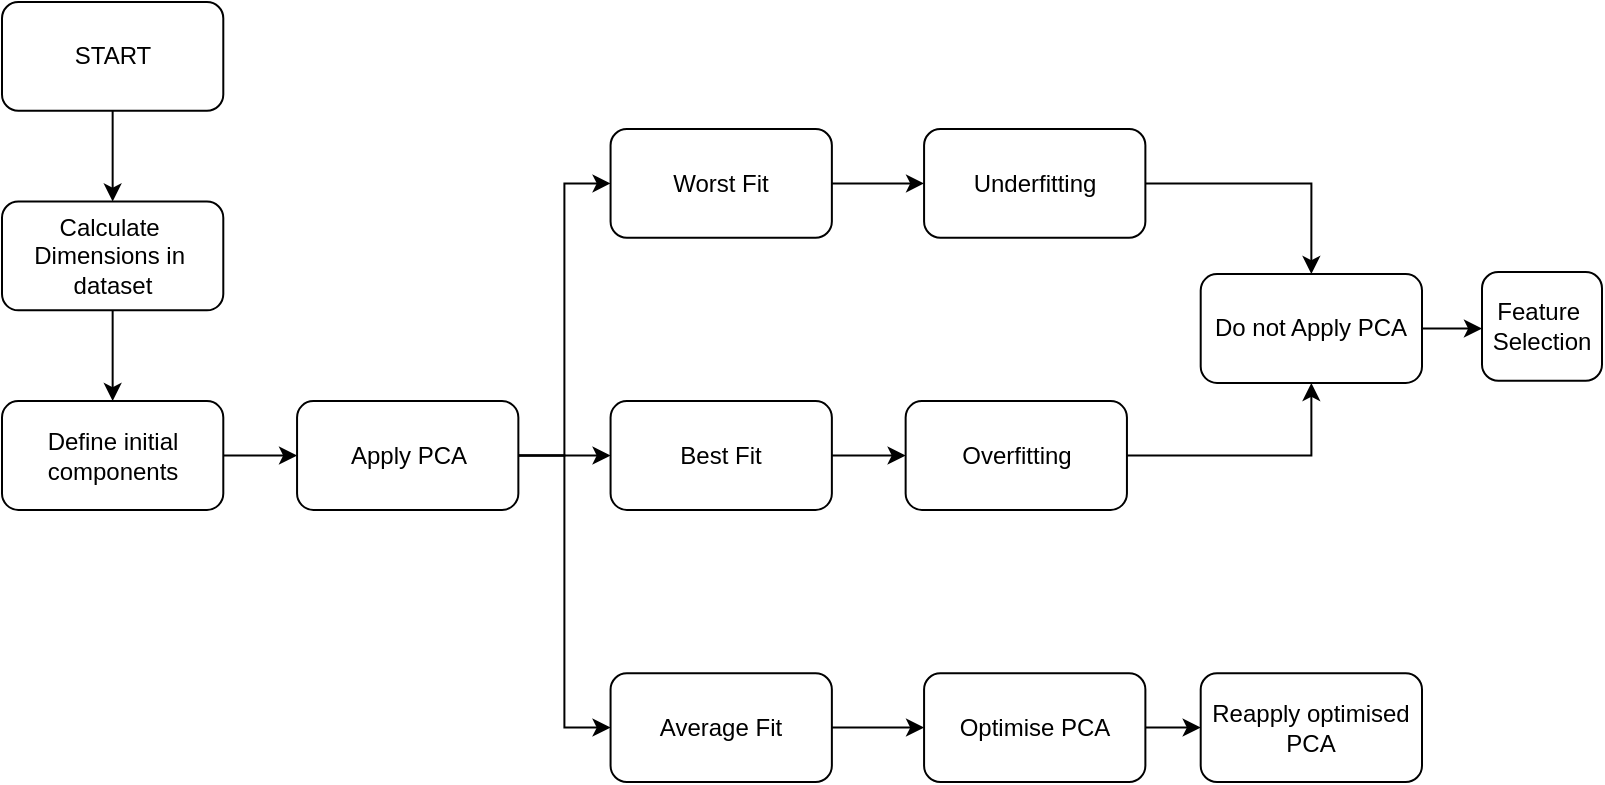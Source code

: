 <mxfile version="24.2.1" type="device">
  <diagram name="Page-1" id="9-flf1P3CdoPt5GZtcp6">
    <mxGraphModel dx="1050" dy="557" grid="1" gridSize="10" guides="1" tooltips="1" connect="1" arrows="1" fold="1" page="1" pageScale="1" pageWidth="850" pageHeight="1100" math="0" shadow="0">
      <root>
        <mxCell id="0" />
        <mxCell id="1" parent="0" />
        <mxCell id="IoyooGzturTLaA3mMxOU-25" value="" style="group" vertex="1" connectable="0" parent="1">
          <mxGeometry x="20" y="65" width="710" height="390" as="geometry" />
        </mxCell>
        <mxCell id="IoyooGzturTLaA3mMxOU-13" style="edgeStyle=orthogonalEdgeStyle;rounded=0;orthogonalLoop=1;jettySize=auto;html=1;exitX=0.5;exitY=1;exitDx=0;exitDy=0;entryX=0.5;entryY=0;entryDx=0;entryDy=0;" edge="1" parent="IoyooGzturTLaA3mMxOU-25" source="IoyooGzturTLaA3mMxOU-1" target="IoyooGzturTLaA3mMxOU-2">
          <mxGeometry relative="1" as="geometry" />
        </mxCell>
        <mxCell id="IoyooGzturTLaA3mMxOU-1" value="START" style="rounded=1;whiteSpace=wrap;html=1;" vertex="1" parent="IoyooGzturTLaA3mMxOU-25">
          <mxGeometry width="110.649" height="54.419" as="geometry" />
        </mxCell>
        <mxCell id="IoyooGzturTLaA3mMxOU-14" style="edgeStyle=orthogonalEdgeStyle;rounded=0;orthogonalLoop=1;jettySize=auto;html=1;exitX=0.5;exitY=1;exitDx=0;exitDy=0;entryX=0.5;entryY=0;entryDx=0;entryDy=0;" edge="1" parent="IoyooGzturTLaA3mMxOU-25" source="IoyooGzturTLaA3mMxOU-2" target="IoyooGzturTLaA3mMxOU-3">
          <mxGeometry relative="1" as="geometry" />
        </mxCell>
        <mxCell id="IoyooGzturTLaA3mMxOU-2" value="Calculate&amp;nbsp;&lt;div&gt;Dimensions in&amp;nbsp;&lt;div&gt;dataset&lt;/div&gt;&lt;/div&gt;" style="rounded=1;whiteSpace=wrap;html=1;" vertex="1" parent="IoyooGzturTLaA3mMxOU-25">
          <mxGeometry y="99.767" width="110.649" height="54.419" as="geometry" />
        </mxCell>
        <mxCell id="IoyooGzturTLaA3mMxOU-15" style="edgeStyle=orthogonalEdgeStyle;rounded=0;orthogonalLoop=1;jettySize=auto;html=1;exitX=1;exitY=0.5;exitDx=0;exitDy=0;entryX=0;entryY=0.5;entryDx=0;entryDy=0;" edge="1" parent="IoyooGzturTLaA3mMxOU-25" source="IoyooGzturTLaA3mMxOU-3" target="IoyooGzturTLaA3mMxOU-4">
          <mxGeometry relative="1" as="geometry" />
        </mxCell>
        <mxCell id="IoyooGzturTLaA3mMxOU-3" value="Define initial components" style="rounded=1;whiteSpace=wrap;html=1;" vertex="1" parent="IoyooGzturTLaA3mMxOU-25">
          <mxGeometry y="199.535" width="110.649" height="54.419" as="geometry" />
        </mxCell>
        <mxCell id="IoyooGzturTLaA3mMxOU-16" style="edgeStyle=orthogonalEdgeStyle;rounded=0;orthogonalLoop=1;jettySize=auto;html=1;exitX=1;exitY=0.5;exitDx=0;exitDy=0;entryX=0;entryY=0.5;entryDx=0;entryDy=0;" edge="1" parent="IoyooGzturTLaA3mMxOU-25" source="IoyooGzturTLaA3mMxOU-4" target="IoyooGzturTLaA3mMxOU-6">
          <mxGeometry relative="1" as="geometry" />
        </mxCell>
        <mxCell id="IoyooGzturTLaA3mMxOU-17" style="edgeStyle=orthogonalEdgeStyle;rounded=0;orthogonalLoop=1;jettySize=auto;html=1;exitX=1;exitY=0.5;exitDx=0;exitDy=0;entryX=0;entryY=0.5;entryDx=0;entryDy=0;" edge="1" parent="IoyooGzturTLaA3mMxOU-25" source="IoyooGzturTLaA3mMxOU-4" target="IoyooGzturTLaA3mMxOU-5">
          <mxGeometry relative="1" as="geometry" />
        </mxCell>
        <mxCell id="IoyooGzturTLaA3mMxOU-18" style="edgeStyle=orthogonalEdgeStyle;rounded=0;orthogonalLoop=1;jettySize=auto;html=1;exitX=1;exitY=0.5;exitDx=0;exitDy=0;entryX=0;entryY=0.5;entryDx=0;entryDy=0;" edge="1" parent="IoyooGzturTLaA3mMxOU-25" source="IoyooGzturTLaA3mMxOU-4" target="IoyooGzturTLaA3mMxOU-7">
          <mxGeometry relative="1" as="geometry" />
        </mxCell>
        <mxCell id="IoyooGzturTLaA3mMxOU-4" value="Apply PCA" style="rounded=1;whiteSpace=wrap;html=1;" vertex="1" parent="IoyooGzturTLaA3mMxOU-25">
          <mxGeometry x="147.532" y="199.535" width="110.649" height="54.419" as="geometry" />
        </mxCell>
        <mxCell id="IoyooGzturTLaA3mMxOU-19" style="edgeStyle=orthogonalEdgeStyle;rounded=0;orthogonalLoop=1;jettySize=auto;html=1;exitX=1;exitY=0.5;exitDx=0;exitDy=0;entryX=0;entryY=0.5;entryDx=0;entryDy=0;" edge="1" parent="IoyooGzturTLaA3mMxOU-25" source="IoyooGzturTLaA3mMxOU-5" target="IoyooGzturTLaA3mMxOU-8">
          <mxGeometry relative="1" as="geometry" />
        </mxCell>
        <mxCell id="IoyooGzturTLaA3mMxOU-5" value="Worst Fit" style="rounded=1;whiteSpace=wrap;html=1;" vertex="1" parent="IoyooGzturTLaA3mMxOU-25">
          <mxGeometry x="304.286" y="63.488" width="110.649" height="54.419" as="geometry" />
        </mxCell>
        <mxCell id="IoyooGzturTLaA3mMxOU-20" style="edgeStyle=orthogonalEdgeStyle;rounded=0;orthogonalLoop=1;jettySize=auto;html=1;exitX=1;exitY=0.5;exitDx=0;exitDy=0;entryX=0;entryY=0.5;entryDx=0;entryDy=0;" edge="1" parent="IoyooGzturTLaA3mMxOU-25" source="IoyooGzturTLaA3mMxOU-6" target="IoyooGzturTLaA3mMxOU-9">
          <mxGeometry relative="1" as="geometry" />
        </mxCell>
        <mxCell id="IoyooGzturTLaA3mMxOU-6" value="Best Fit" style="rounded=1;whiteSpace=wrap;html=1;" vertex="1" parent="IoyooGzturTLaA3mMxOU-25">
          <mxGeometry x="304.286" y="199.535" width="110.649" height="54.419" as="geometry" />
        </mxCell>
        <mxCell id="IoyooGzturTLaA3mMxOU-21" style="edgeStyle=orthogonalEdgeStyle;rounded=0;orthogonalLoop=1;jettySize=auto;html=1;exitX=1;exitY=0.5;exitDx=0;exitDy=0;entryX=0;entryY=0.5;entryDx=0;entryDy=0;" edge="1" parent="IoyooGzturTLaA3mMxOU-25" source="IoyooGzturTLaA3mMxOU-7" target="IoyooGzturTLaA3mMxOU-10">
          <mxGeometry relative="1" as="geometry" />
        </mxCell>
        <mxCell id="IoyooGzturTLaA3mMxOU-7" value="Average Fit" style="rounded=1;whiteSpace=wrap;html=1;" vertex="1" parent="IoyooGzturTLaA3mMxOU-25">
          <mxGeometry x="304.286" y="335.581" width="110.649" height="54.419" as="geometry" />
        </mxCell>
        <mxCell id="IoyooGzturTLaA3mMxOU-22" style="edgeStyle=orthogonalEdgeStyle;rounded=0;orthogonalLoop=1;jettySize=auto;html=1;exitX=1;exitY=0.5;exitDx=0;exitDy=0;entryX=0.5;entryY=0;entryDx=0;entryDy=0;" edge="1" parent="IoyooGzturTLaA3mMxOU-25" source="IoyooGzturTLaA3mMxOU-8" target="IoyooGzturTLaA3mMxOU-12">
          <mxGeometry relative="1" as="geometry" />
        </mxCell>
        <mxCell id="IoyooGzturTLaA3mMxOU-8" value="Underfitting" style="rounded=1;whiteSpace=wrap;html=1;" vertex="1" parent="IoyooGzturTLaA3mMxOU-25">
          <mxGeometry x="461.039" y="63.488" width="110.649" height="54.419" as="geometry" />
        </mxCell>
        <mxCell id="IoyooGzturTLaA3mMxOU-23" style="edgeStyle=orthogonalEdgeStyle;rounded=0;orthogonalLoop=1;jettySize=auto;html=1;exitX=1;exitY=0.5;exitDx=0;exitDy=0;entryX=0.5;entryY=1;entryDx=0;entryDy=0;" edge="1" parent="IoyooGzturTLaA3mMxOU-25" source="IoyooGzturTLaA3mMxOU-9" target="IoyooGzturTLaA3mMxOU-12">
          <mxGeometry relative="1" as="geometry" />
        </mxCell>
        <mxCell id="IoyooGzturTLaA3mMxOU-9" value="Overfitting" style="rounded=1;whiteSpace=wrap;html=1;" vertex="1" parent="IoyooGzturTLaA3mMxOU-25">
          <mxGeometry x="451.818" y="199.535" width="110.649" height="54.419" as="geometry" />
        </mxCell>
        <mxCell id="IoyooGzturTLaA3mMxOU-24" style="edgeStyle=orthogonalEdgeStyle;rounded=0;orthogonalLoop=1;jettySize=auto;html=1;exitX=1;exitY=0.5;exitDx=0;exitDy=0;entryX=0;entryY=0.5;entryDx=0;entryDy=0;" edge="1" parent="IoyooGzturTLaA3mMxOU-25" source="IoyooGzturTLaA3mMxOU-10" target="IoyooGzturTLaA3mMxOU-11">
          <mxGeometry relative="1" as="geometry" />
        </mxCell>
        <mxCell id="IoyooGzturTLaA3mMxOU-10" value="Optimise PCA" style="rounded=1;whiteSpace=wrap;html=1;" vertex="1" parent="IoyooGzturTLaA3mMxOU-25">
          <mxGeometry x="461.039" y="335.581" width="110.649" height="54.419" as="geometry" />
        </mxCell>
        <mxCell id="IoyooGzturTLaA3mMxOU-11" value="Reapply optimised PCA" style="rounded=1;whiteSpace=wrap;html=1;" vertex="1" parent="IoyooGzturTLaA3mMxOU-25">
          <mxGeometry x="599.351" y="335.581" width="110.649" height="54.419" as="geometry" />
        </mxCell>
        <mxCell id="IoyooGzturTLaA3mMxOU-33" style="edgeStyle=orthogonalEdgeStyle;rounded=0;orthogonalLoop=1;jettySize=auto;html=1;exitX=1;exitY=0.5;exitDx=0;exitDy=0;" edge="1" parent="IoyooGzturTLaA3mMxOU-25" source="IoyooGzturTLaA3mMxOU-12">
          <mxGeometry relative="1" as="geometry">
            <mxPoint x="740" y="163" as="targetPoint" />
          </mxGeometry>
        </mxCell>
        <mxCell id="IoyooGzturTLaA3mMxOU-12" value="Do not Apply PCA" style="rounded=1;whiteSpace=wrap;html=1;" vertex="1" parent="IoyooGzturTLaA3mMxOU-25">
          <mxGeometry x="599.351" y="136.047" width="110.649" height="54.419" as="geometry" />
        </mxCell>
        <mxCell id="IoyooGzturTLaA3mMxOU-32" value="Feature&amp;nbsp;&lt;div&gt;Selection&lt;/div&gt;" style="rounded=1;whiteSpace=wrap;html=1;" vertex="1" parent="1">
          <mxGeometry x="760" y="200" width="60" height="54.42" as="geometry" />
        </mxCell>
      </root>
    </mxGraphModel>
  </diagram>
</mxfile>
